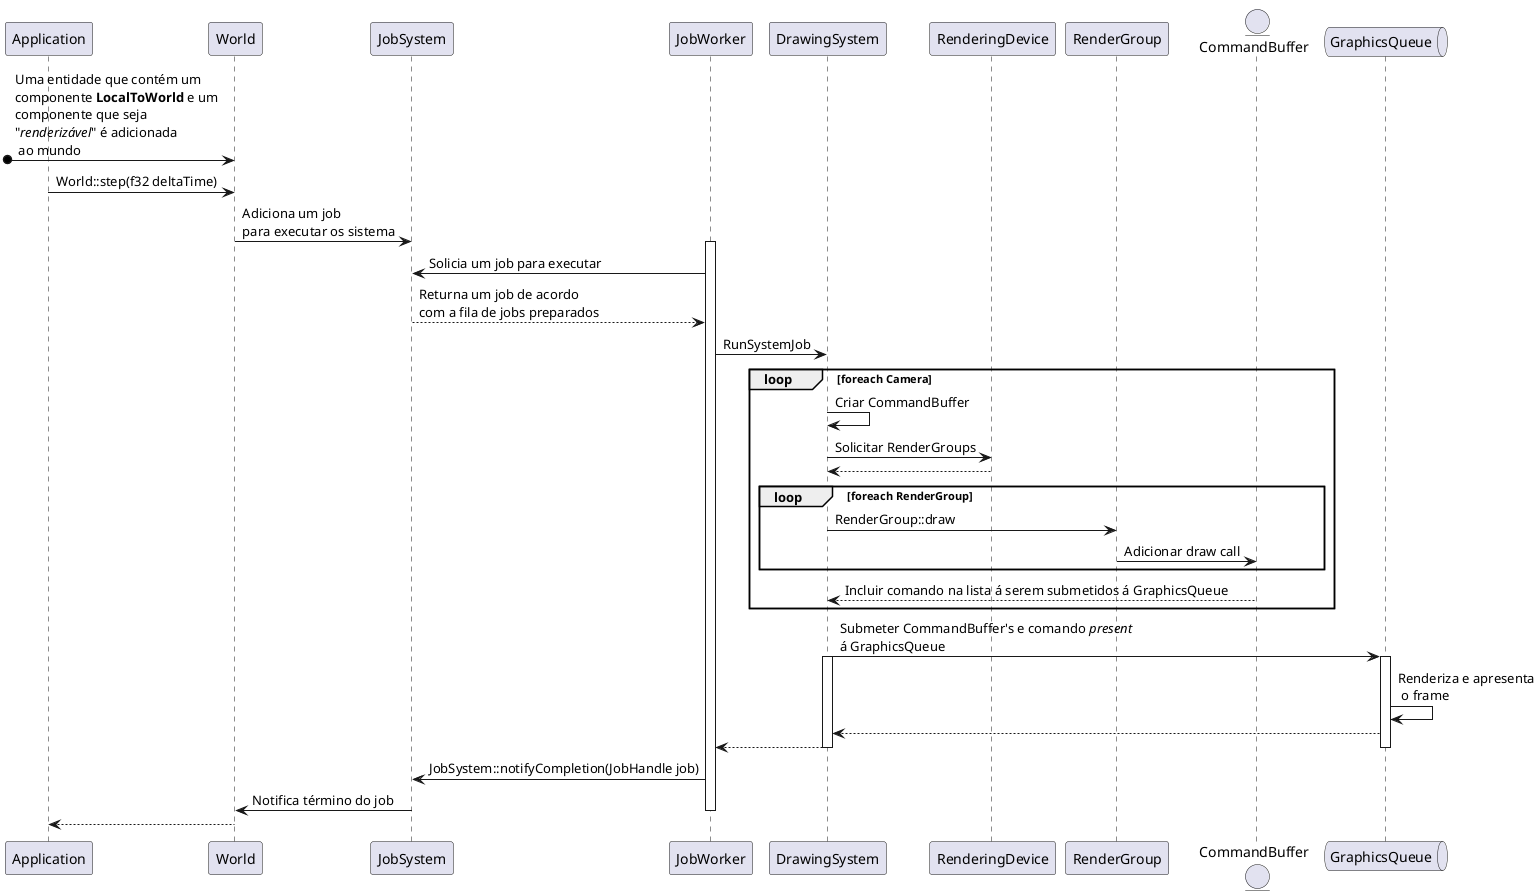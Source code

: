 @startuml
participant Application
[o-> World : Uma entidade que contém um \ncomponente **LocalToWorld** e um\ncomponente que seja\n"//renderizável//" é adicionada\n ao mundo
Application -> World : World::step(f32 deltaTime)
World -> JobSystem : Adiciona um job\npara executar os sistema

activate JobWorker
JobWorker -> JobSystem : Solicia um job para executar
JobSystem --> JobWorker : Returna um job de acordo\ncom a fila de jobs preparados

JobWorker -> DrawingSystem : RunSystemJob
participant RenderingDevice

loop foreach Camera
    DrawingSystem -> DrawingSystem : Criar CommandBuffer
    DrawingSystem -> RenderingDevice : Solicitar RenderGroups
    RenderingDevice --> DrawingSystem
    loop foreach RenderGroup
        DrawingSystem -> RenderGroup : RenderGroup::draw
        entity CommandBuffer
        RenderGroup -> CommandBuffer : Adicionar draw call
    end
    CommandBuffer --> DrawingSystem : Incluir comando na lista á serem submetidos á GraphicsQueue
end
queue GraphicsQueue
DrawingSystem -> GraphicsQueue : Submeter CommandBuffer's e comando //present// \ná GraphicsQueue
activate DrawingSystem
activate GraphicsQueue
GraphicsQueue -> GraphicsQueue : Renderiza e apresenta\n o frame
GraphicsQueue --> DrawingSystem
DrawingSystem --> JobWorker

deactivate GraphicsQueue
deactivate DrawingSystem
JobWorker -> JobSystem : JobSystem::notifyCompletion(JobHandle job)
JobSystem -> World : Notifica término do job
deactivate JobWorker
World --> Application
@enduml